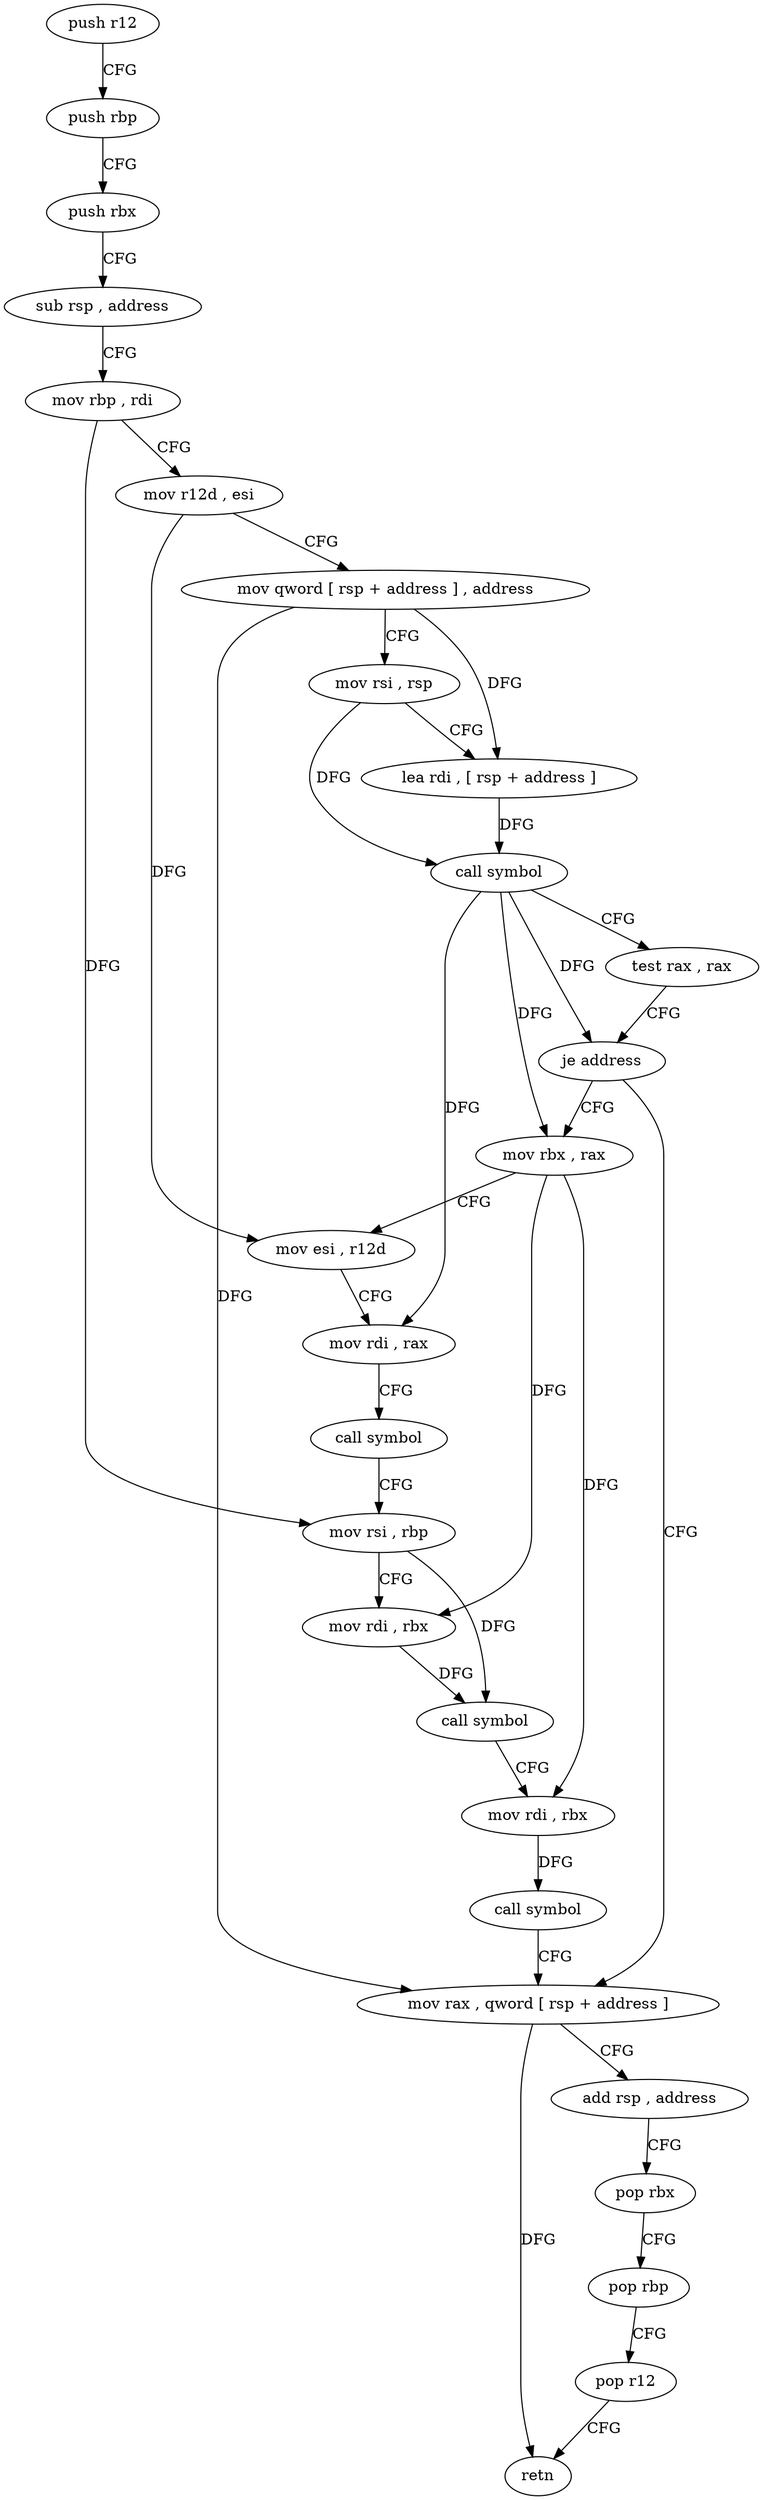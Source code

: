 digraph "func" {
"110287" [label = "push r12" ]
"110289" [label = "push rbp" ]
"110290" [label = "push rbx" ]
"110291" [label = "sub rsp , address" ]
"110295" [label = "mov rbp , rdi" ]
"110298" [label = "mov r12d , esi" ]
"110301" [label = "mov qword [ rsp + address ] , address" ]
"110310" [label = "mov rsi , rsp" ]
"110313" [label = "lea rdi , [ rsp + address ]" ]
"110318" [label = "call symbol" ]
"110323" [label = "test rax , rax" ]
"110326" [label = "je address" ]
"110361" [label = "mov rax , qword [ rsp + address ]" ]
"110328" [label = "mov rbx , rax" ]
"110366" [label = "add rsp , address" ]
"110370" [label = "pop rbx" ]
"110371" [label = "pop rbp" ]
"110372" [label = "pop r12" ]
"110374" [label = "retn" ]
"110331" [label = "mov esi , r12d" ]
"110334" [label = "mov rdi , rax" ]
"110337" [label = "call symbol" ]
"110342" [label = "mov rsi , rbp" ]
"110345" [label = "mov rdi , rbx" ]
"110348" [label = "call symbol" ]
"110353" [label = "mov rdi , rbx" ]
"110356" [label = "call symbol" ]
"110287" -> "110289" [ label = "CFG" ]
"110289" -> "110290" [ label = "CFG" ]
"110290" -> "110291" [ label = "CFG" ]
"110291" -> "110295" [ label = "CFG" ]
"110295" -> "110298" [ label = "CFG" ]
"110295" -> "110342" [ label = "DFG" ]
"110298" -> "110301" [ label = "CFG" ]
"110298" -> "110331" [ label = "DFG" ]
"110301" -> "110310" [ label = "CFG" ]
"110301" -> "110361" [ label = "DFG" ]
"110301" -> "110313" [ label = "DFG" ]
"110310" -> "110313" [ label = "CFG" ]
"110310" -> "110318" [ label = "DFG" ]
"110313" -> "110318" [ label = "DFG" ]
"110318" -> "110323" [ label = "CFG" ]
"110318" -> "110326" [ label = "DFG" ]
"110318" -> "110328" [ label = "DFG" ]
"110318" -> "110334" [ label = "DFG" ]
"110323" -> "110326" [ label = "CFG" ]
"110326" -> "110361" [ label = "CFG" ]
"110326" -> "110328" [ label = "CFG" ]
"110361" -> "110366" [ label = "CFG" ]
"110361" -> "110374" [ label = "DFG" ]
"110328" -> "110331" [ label = "CFG" ]
"110328" -> "110345" [ label = "DFG" ]
"110328" -> "110353" [ label = "DFG" ]
"110366" -> "110370" [ label = "CFG" ]
"110370" -> "110371" [ label = "CFG" ]
"110371" -> "110372" [ label = "CFG" ]
"110372" -> "110374" [ label = "CFG" ]
"110331" -> "110334" [ label = "CFG" ]
"110334" -> "110337" [ label = "CFG" ]
"110337" -> "110342" [ label = "CFG" ]
"110342" -> "110345" [ label = "CFG" ]
"110342" -> "110348" [ label = "DFG" ]
"110345" -> "110348" [ label = "DFG" ]
"110348" -> "110353" [ label = "CFG" ]
"110353" -> "110356" [ label = "DFG" ]
"110356" -> "110361" [ label = "CFG" ]
}
